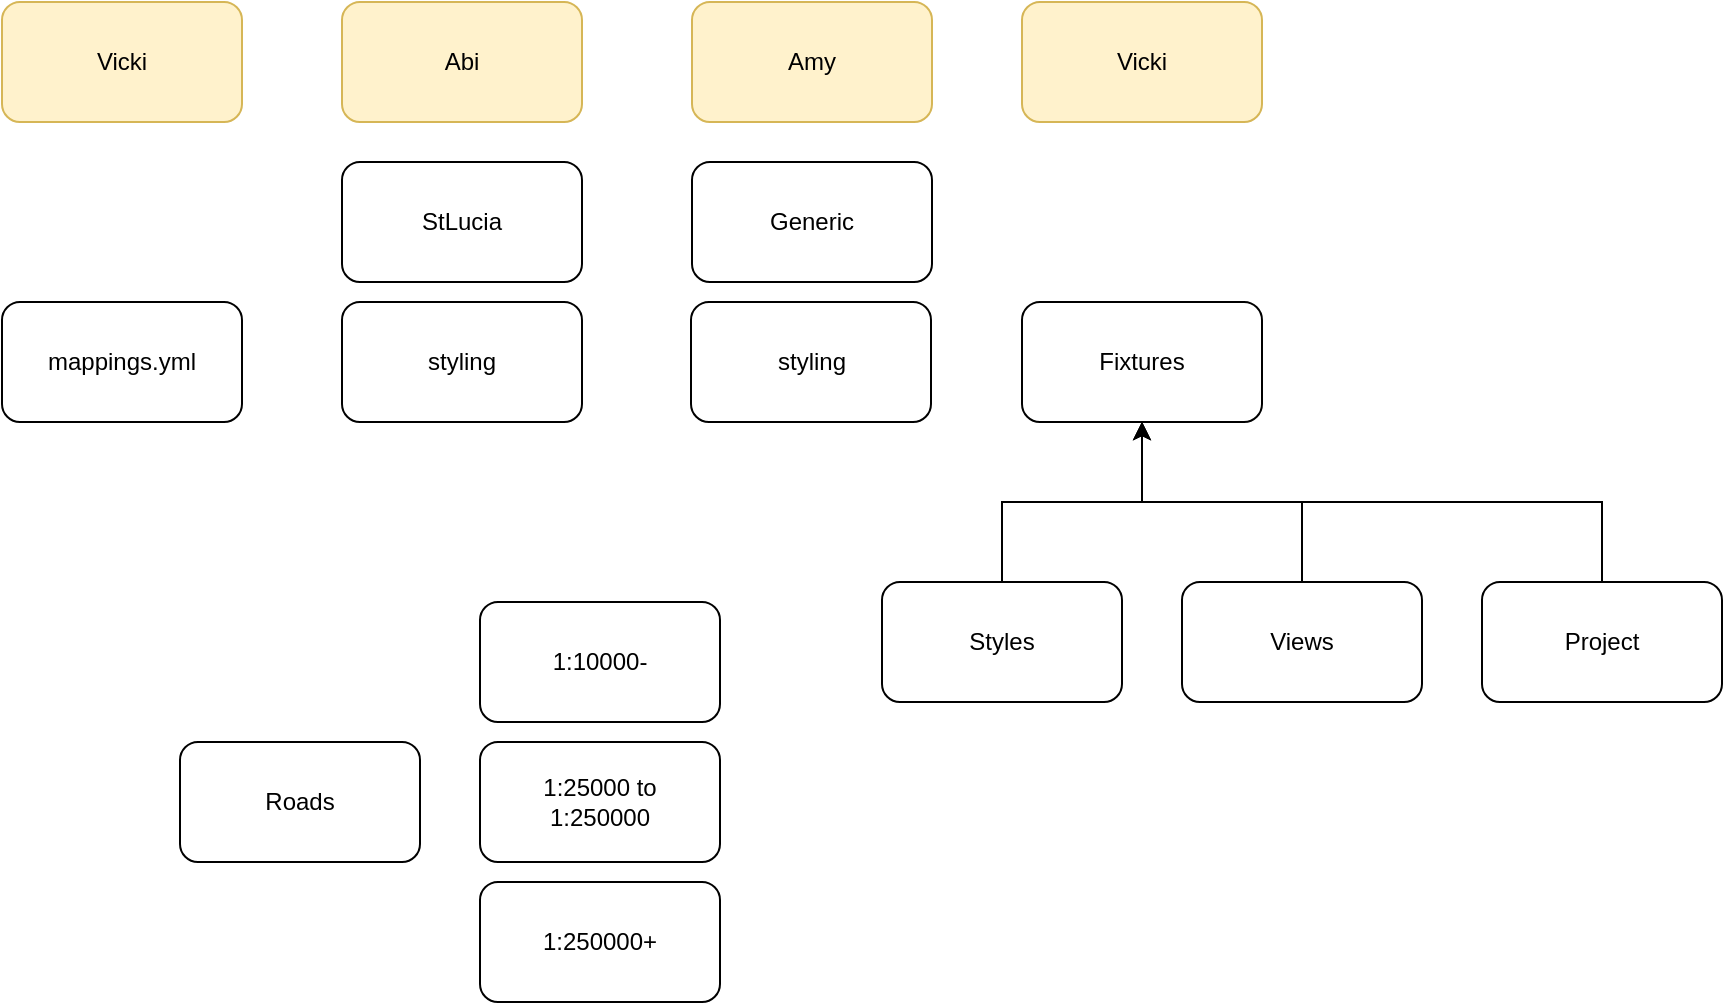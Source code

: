<mxfile version="14.6.13" type="device"><diagram id="DE9JubLWg-_4C9ZImY-A" name="Page-1"><mxGraphModel dx="1185" dy="678" grid="1" gridSize="10" guides="1" tooltips="1" connect="1" arrows="1" fold="1" page="1" pageScale="1" pageWidth="1169" pageHeight="827" math="0" shadow="0"><root><mxCell id="0"/><mxCell id="1" parent="0"/><mxCell id="AxpXDpJchrARbTX_zrDN-1" value="mappings.yml" style="rounded=1;whiteSpace=wrap;html=1;" vertex="1" parent="1"><mxGeometry x="240" y="220" width="120" height="60" as="geometry"/></mxCell><mxCell id="AxpXDpJchrARbTX_zrDN-2" value="styling" style="rounded=1;whiteSpace=wrap;html=1;" vertex="1" parent="1"><mxGeometry x="410" y="220" width="120" height="60" as="geometry"/></mxCell><mxCell id="AxpXDpJchrARbTX_zrDN-3" value="StLucia" style="rounded=1;whiteSpace=wrap;html=1;" vertex="1" parent="1"><mxGeometry x="410" y="150" width="120" height="60" as="geometry"/></mxCell><mxCell id="AxpXDpJchrARbTX_zrDN-4" value="styling" style="rounded=1;whiteSpace=wrap;html=1;" vertex="1" parent="1"><mxGeometry x="584.5" y="220" width="120" height="60" as="geometry"/></mxCell><mxCell id="AxpXDpJchrARbTX_zrDN-5" value="Generic" style="rounded=1;whiteSpace=wrap;html=1;" vertex="1" parent="1"><mxGeometry x="585" y="150" width="120" height="60" as="geometry"/></mxCell><mxCell id="AxpXDpJchrARbTX_zrDN-6" value="Fixtures" style="rounded=1;whiteSpace=wrap;html=1;" vertex="1" parent="1"><mxGeometry x="750" y="220" width="120" height="60" as="geometry"/></mxCell><mxCell id="AxpXDpJchrARbTX_zrDN-8" value="" style="edgeStyle=orthogonalEdgeStyle;rounded=0;orthogonalLoop=1;jettySize=auto;html=1;" edge="1" parent="1" source="AxpXDpJchrARbTX_zrDN-7" target="AxpXDpJchrARbTX_zrDN-6"><mxGeometry relative="1" as="geometry"/></mxCell><mxCell id="AxpXDpJchrARbTX_zrDN-7" value="Styles" style="rounded=1;whiteSpace=wrap;html=1;" vertex="1" parent="1"><mxGeometry x="680" y="360" width="120" height="60" as="geometry"/></mxCell><mxCell id="AxpXDpJchrARbTX_zrDN-11" style="edgeStyle=orthogonalEdgeStyle;rounded=0;orthogonalLoop=1;jettySize=auto;html=1;" edge="1" parent="1" source="AxpXDpJchrARbTX_zrDN-10"><mxGeometry relative="1" as="geometry"><mxPoint x="810" y="280" as="targetPoint"/><Array as="points"><mxPoint x="890" y="320"/><mxPoint x="810" y="320"/></Array></mxGeometry></mxCell><mxCell id="AxpXDpJchrARbTX_zrDN-10" value="Views" style="rounded=1;whiteSpace=wrap;html=1;" vertex="1" parent="1"><mxGeometry x="830" y="360" width="120" height="60" as="geometry"/></mxCell><mxCell id="AxpXDpJchrARbTX_zrDN-12" value="Roads" style="rounded=1;whiteSpace=wrap;html=1;" vertex="1" parent="1"><mxGeometry x="329" y="440" width="120" height="60" as="geometry"/></mxCell><mxCell id="AxpXDpJchrARbTX_zrDN-13" value="1:10000-" style="rounded=1;whiteSpace=wrap;html=1;" vertex="1" parent="1"><mxGeometry x="479" y="370" width="120" height="60" as="geometry"/></mxCell><mxCell id="AxpXDpJchrARbTX_zrDN-14" value="1:25000 to&lt;br&gt;1:250000" style="rounded=1;whiteSpace=wrap;html=1;" vertex="1" parent="1"><mxGeometry x="479" y="440" width="120" height="60" as="geometry"/></mxCell><mxCell id="AxpXDpJchrARbTX_zrDN-15" value="1:250000+" style="rounded=1;whiteSpace=wrap;html=1;" vertex="1" parent="1"><mxGeometry x="479" y="510" width="120" height="60" as="geometry"/></mxCell><mxCell id="AxpXDpJchrARbTX_zrDN-16" value="Abi" style="rounded=1;whiteSpace=wrap;html=1;fillColor=#fff2cc;strokeColor=#d6b656;" vertex="1" parent="1"><mxGeometry x="410" y="70" width="120" height="60" as="geometry"/></mxCell><mxCell id="AxpXDpJchrARbTX_zrDN-17" value="Amy" style="rounded=1;whiteSpace=wrap;html=1;fillColor=#fff2cc;strokeColor=#d6b656;" vertex="1" parent="1"><mxGeometry x="585" y="70" width="120" height="60" as="geometry"/></mxCell><mxCell id="AxpXDpJchrARbTX_zrDN-18" value="Vicki" style="rounded=1;whiteSpace=wrap;html=1;fillColor=#fff2cc;strokeColor=#d6b656;" vertex="1" parent="1"><mxGeometry x="240" y="70" width="120" height="60" as="geometry"/></mxCell><mxCell id="AxpXDpJchrARbTX_zrDN-19" value="Vicki" style="rounded=1;whiteSpace=wrap;html=1;fillColor=#fff2cc;strokeColor=#d6b656;" vertex="1" parent="1"><mxGeometry x="750" y="70" width="120" height="60" as="geometry"/></mxCell><mxCell id="AxpXDpJchrARbTX_zrDN-21" style="edgeStyle=orthogonalEdgeStyle;rounded=0;orthogonalLoop=1;jettySize=auto;html=1;" edge="1" parent="1" source="AxpXDpJchrARbTX_zrDN-20" target="AxpXDpJchrARbTX_zrDN-6"><mxGeometry relative="1" as="geometry"><Array as="points"><mxPoint x="1040" y="320"/><mxPoint x="810" y="320"/></Array></mxGeometry></mxCell><mxCell id="AxpXDpJchrARbTX_zrDN-20" value="Project" style="rounded=1;whiteSpace=wrap;html=1;" vertex="1" parent="1"><mxGeometry x="980" y="360" width="120" height="60" as="geometry"/></mxCell></root></mxGraphModel></diagram></mxfile>